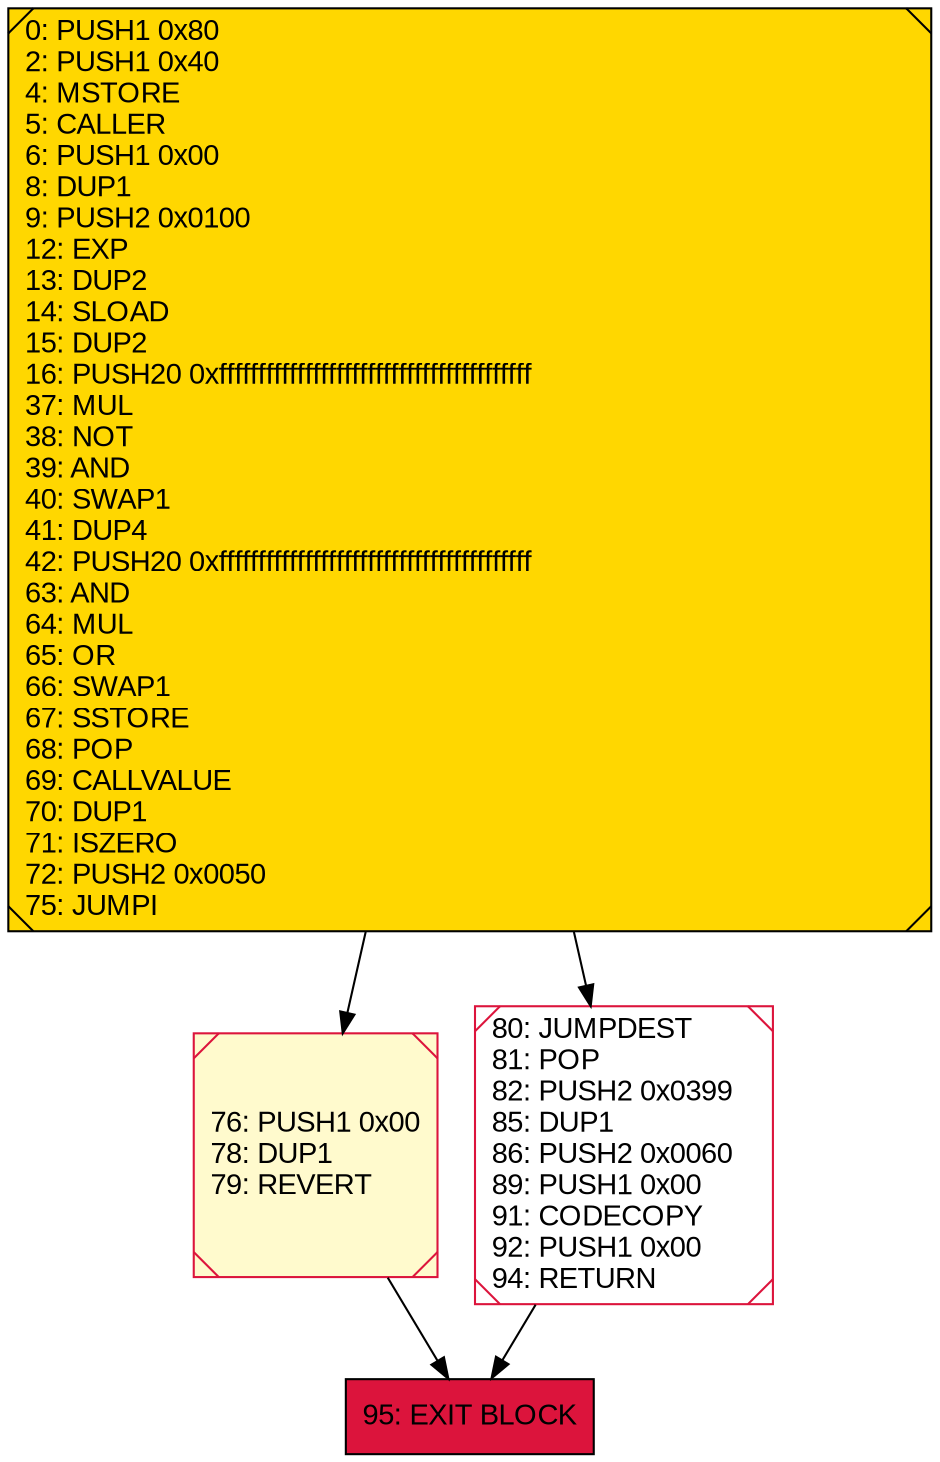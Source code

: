 digraph G {
bgcolor=transparent rankdir=UD;
node [shape=box style=filled color=black fillcolor=white fontname=arial fontcolor=black];
0 [label="0: PUSH1 0x80\l2: PUSH1 0x40\l4: MSTORE\l5: CALLER\l6: PUSH1 0x00\l8: DUP1\l9: PUSH2 0x0100\l12: EXP\l13: DUP2\l14: SLOAD\l15: DUP2\l16: PUSH20 0xffffffffffffffffffffffffffffffffffffffff\l37: MUL\l38: NOT\l39: AND\l40: SWAP1\l41: DUP4\l42: PUSH20 0xffffffffffffffffffffffffffffffffffffffff\l63: AND\l64: MUL\l65: OR\l66: SWAP1\l67: SSTORE\l68: POP\l69: CALLVALUE\l70: DUP1\l71: ISZERO\l72: PUSH2 0x0050\l75: JUMPI\l" fillcolor=lemonchiffon shape=Msquare fillcolor=gold ];
76 [label="76: PUSH1 0x00\l78: DUP1\l79: REVERT\l" fillcolor=lemonchiffon shape=Msquare color=crimson ];
80 [label="80: JUMPDEST\l81: POP\l82: PUSH2 0x0399\l85: DUP1\l86: PUSH2 0x0060\l89: PUSH1 0x00\l91: CODECOPY\l92: PUSH1 0x00\l94: RETURN\l" shape=Msquare color=crimson ];
95 [label="95: EXIT BLOCK\l" fillcolor=crimson ];
80 -> 95;
76 -> 95;
0 -> 76;
0 -> 80;
}